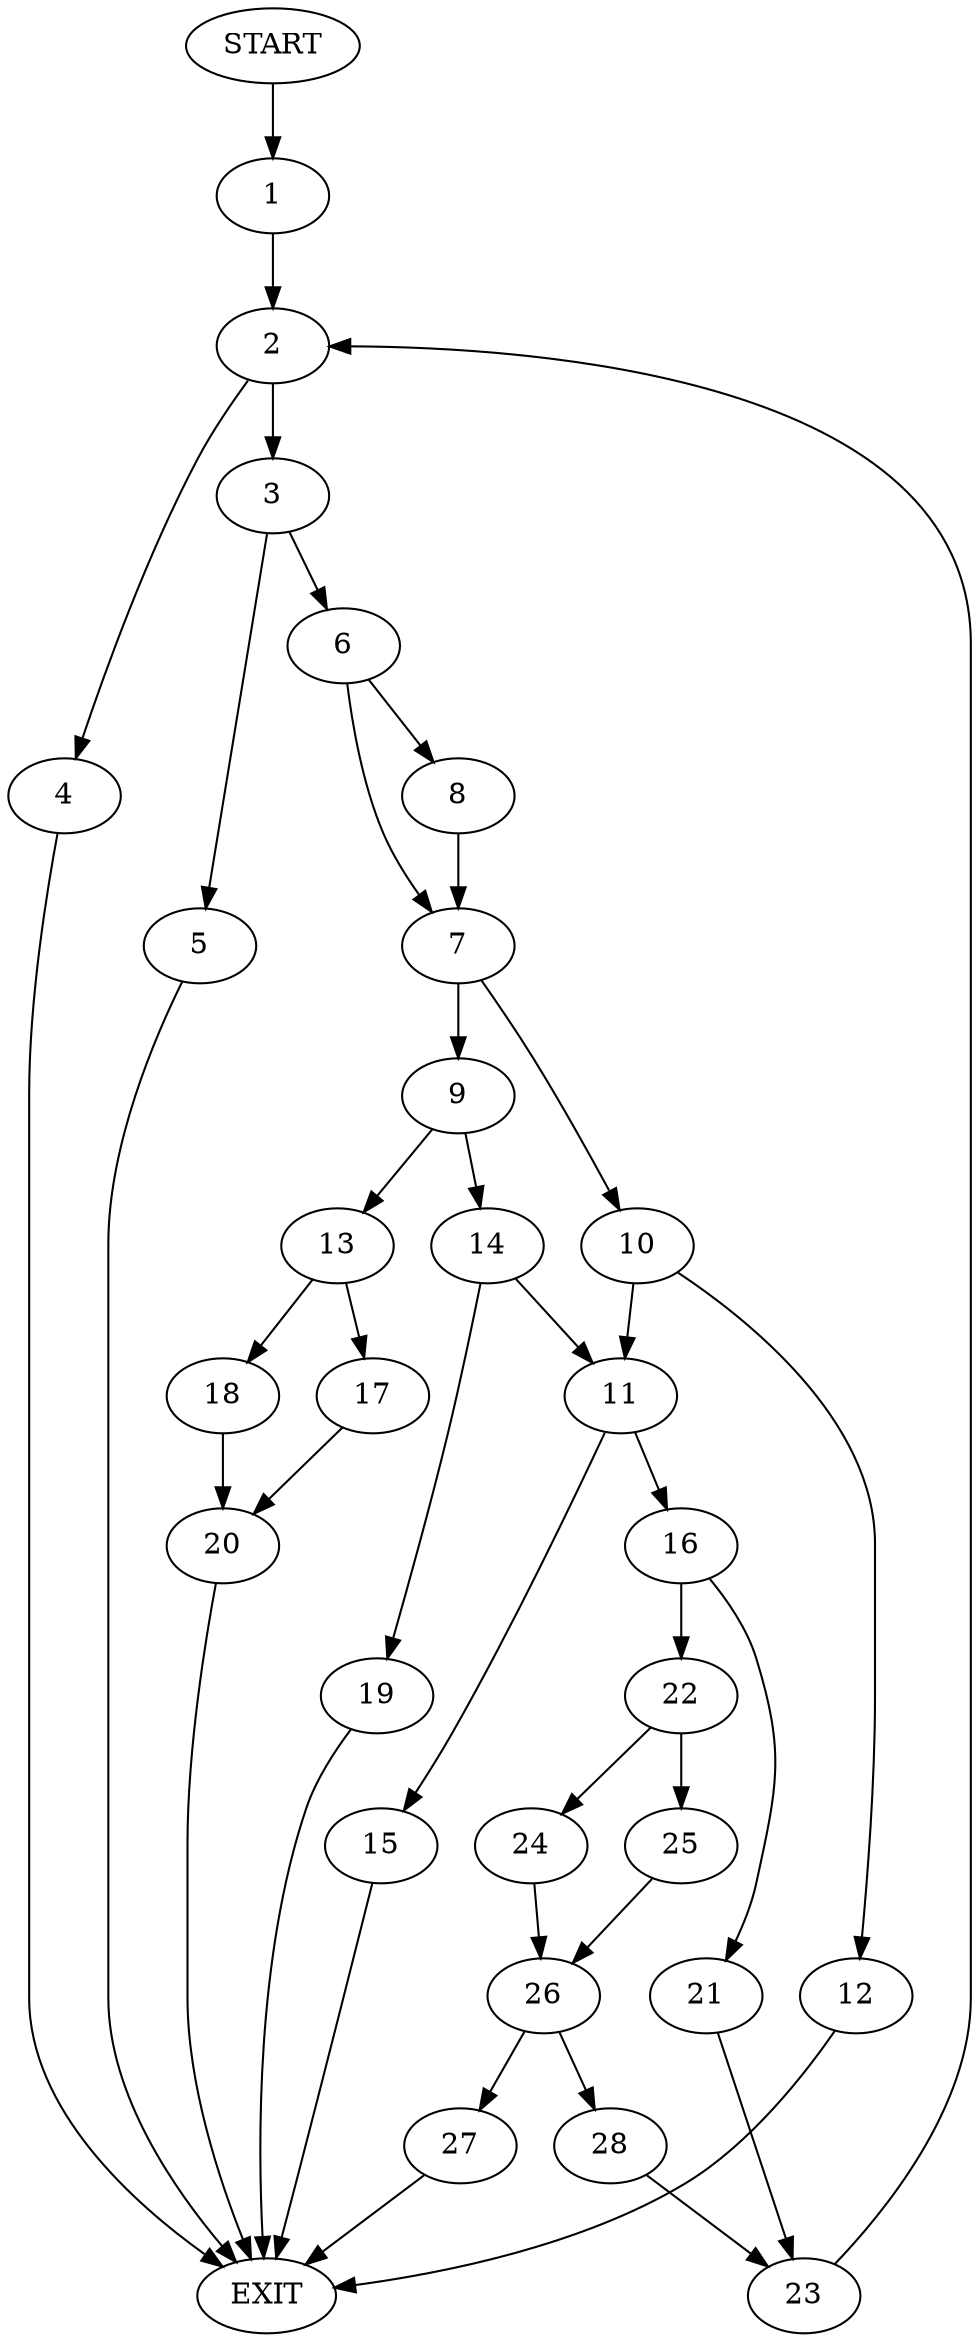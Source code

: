 digraph {
0 [label="START"]
29 [label="EXIT"]
0 -> 1
1 -> 2
2 -> 3
2 -> 4
3 -> 5
3 -> 6
4 -> 29
6 -> 7
6 -> 8
5 -> 29
8 -> 7
7 -> 9
7 -> 10
10 -> 11
10 -> 12
9 -> 13
9 -> 14
11 -> 15
11 -> 16
12 -> 29
13 -> 17
13 -> 18
14 -> 11
14 -> 19
19 -> 29
18 -> 20
17 -> 20
20 -> 29
15 -> 29
16 -> 21
16 -> 22
21 -> 23
22 -> 24
22 -> 25
24 -> 26
25 -> 26
26 -> 27
26 -> 28
27 -> 29
28 -> 23
23 -> 2
}
